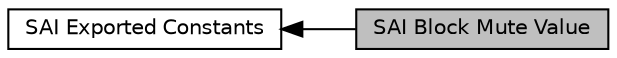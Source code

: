digraph "SAI Block Mute Value"
{
  edge [fontname="Helvetica",fontsize="10",labelfontname="Helvetica",labelfontsize="10"];
  node [fontname="Helvetica",fontsize="10",shape=record];
  rankdir=LR;
  Node1 [label="SAI Exported Constants",height=0.2,width=0.4,color="black", fillcolor="white", style="filled",URL="$group___s_a_i___exported___constants.html"];
  Node0 [label="SAI Block Mute Value",height=0.2,width=0.4,color="black", fillcolor="grey75", style="filled", fontcolor="black"];
  Node1->Node0 [shape=plaintext, dir="back", style="solid"];
}
